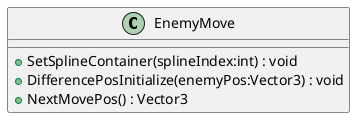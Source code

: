 @startuml
class EnemyMove {
    + SetSplineContainer(splineIndex:int) : void
    + DifferencePosInitialize(enemyPos:Vector3) : void
    + NextMovePos() : Vector3
}
@enduml
